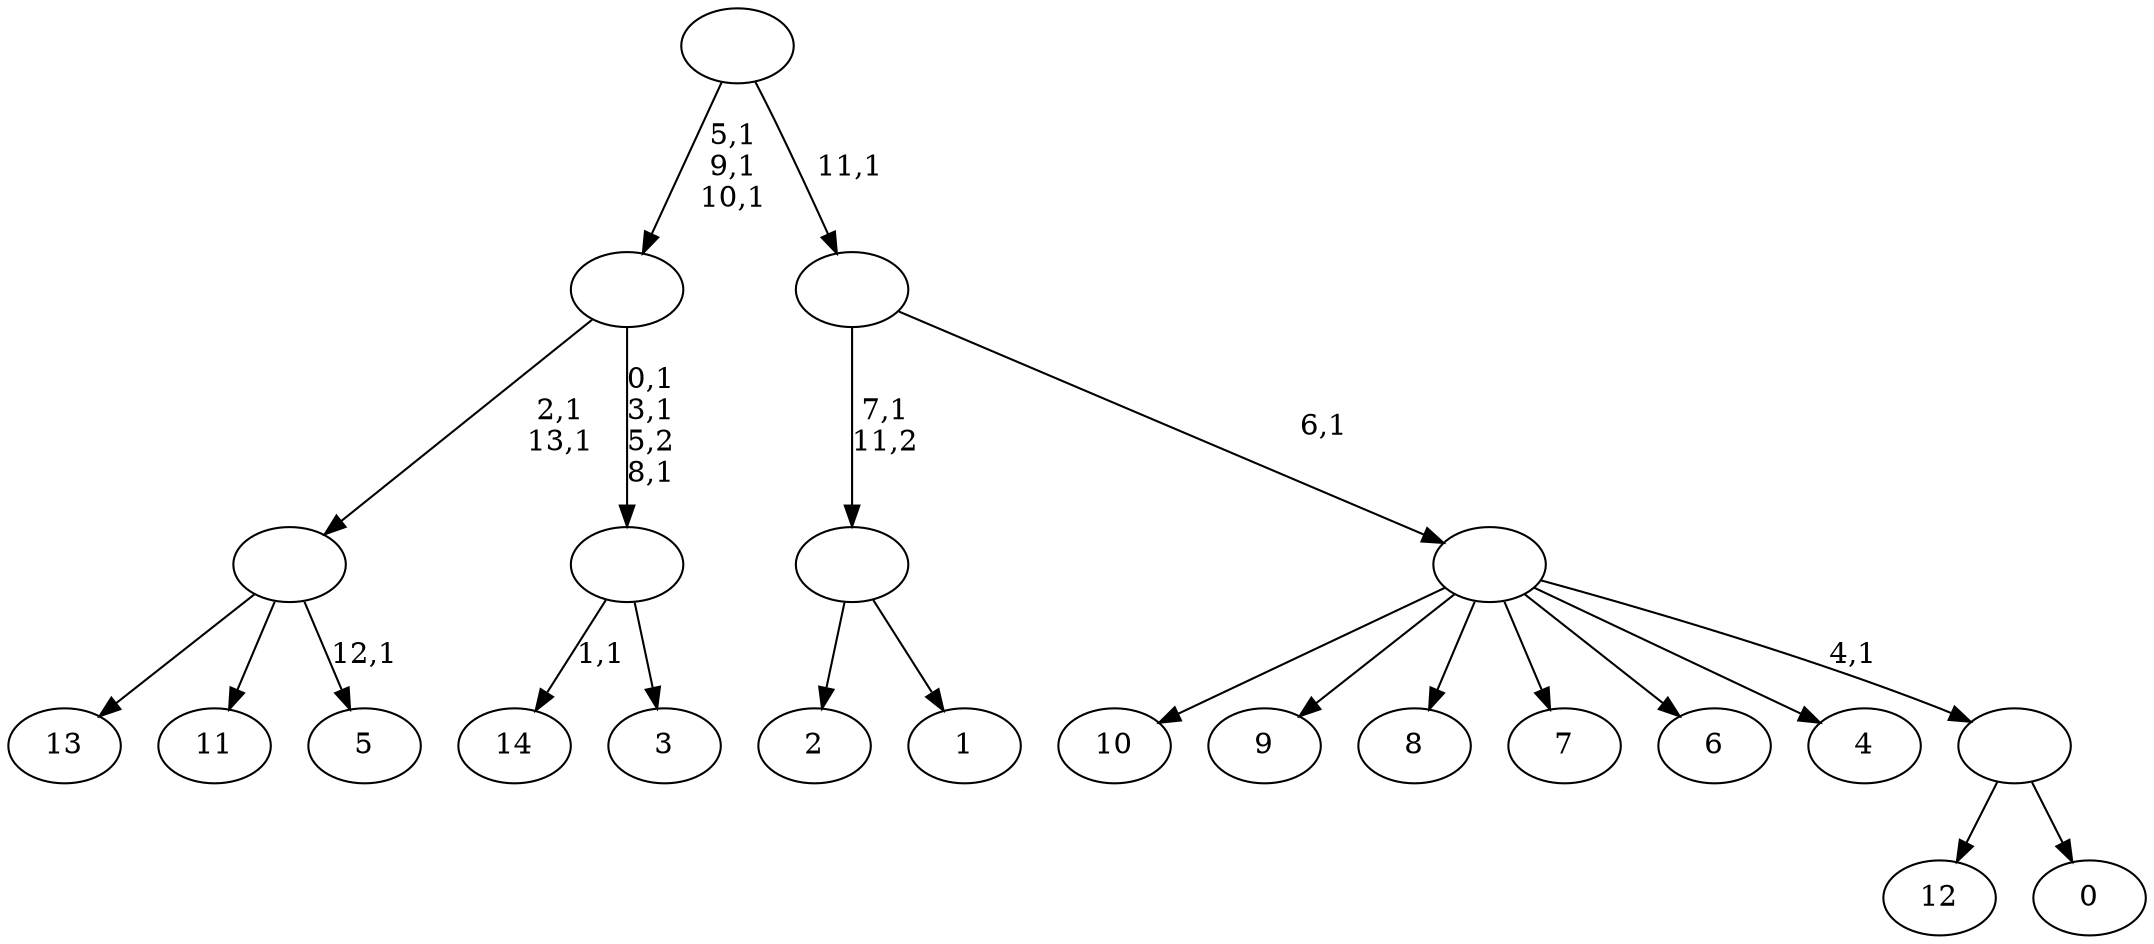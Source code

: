 digraph T {
	29 [label="14"]
	27 [label="13"]
	26 [label="12"]
	25 [label="11"]
	24 [label="10"]
	23 [label="9"]
	22 [label="8"]
	21 [label="7"]
	20 [label="6"]
	19 [label="5"]
	17 [label=""]
	15 [label="4"]
	14 [label="3"]
	13 [label=""]
	10 [label=""]
	7 [label="2"]
	6 [label="1"]
	5 [label=""]
	4 [label="0"]
	3 [label=""]
	2 [label=""]
	1 [label=""]
	0 [label=""]
	17 -> 19 [label="12,1"]
	17 -> 27 [label=""]
	17 -> 25 [label=""]
	13 -> 29 [label="1,1"]
	13 -> 14 [label=""]
	10 -> 13 [label="0,1\n3,1\n5,2\n8,1"]
	10 -> 17 [label="2,1\n13,1"]
	5 -> 7 [label=""]
	5 -> 6 [label=""]
	3 -> 26 [label=""]
	3 -> 4 [label=""]
	2 -> 24 [label=""]
	2 -> 23 [label=""]
	2 -> 22 [label=""]
	2 -> 21 [label=""]
	2 -> 20 [label=""]
	2 -> 15 [label=""]
	2 -> 3 [label="4,1"]
	1 -> 5 [label="7,1\n11,2"]
	1 -> 2 [label="6,1"]
	0 -> 10 [label="5,1\n9,1\n10,1"]
	0 -> 1 [label="11,1"]
}
